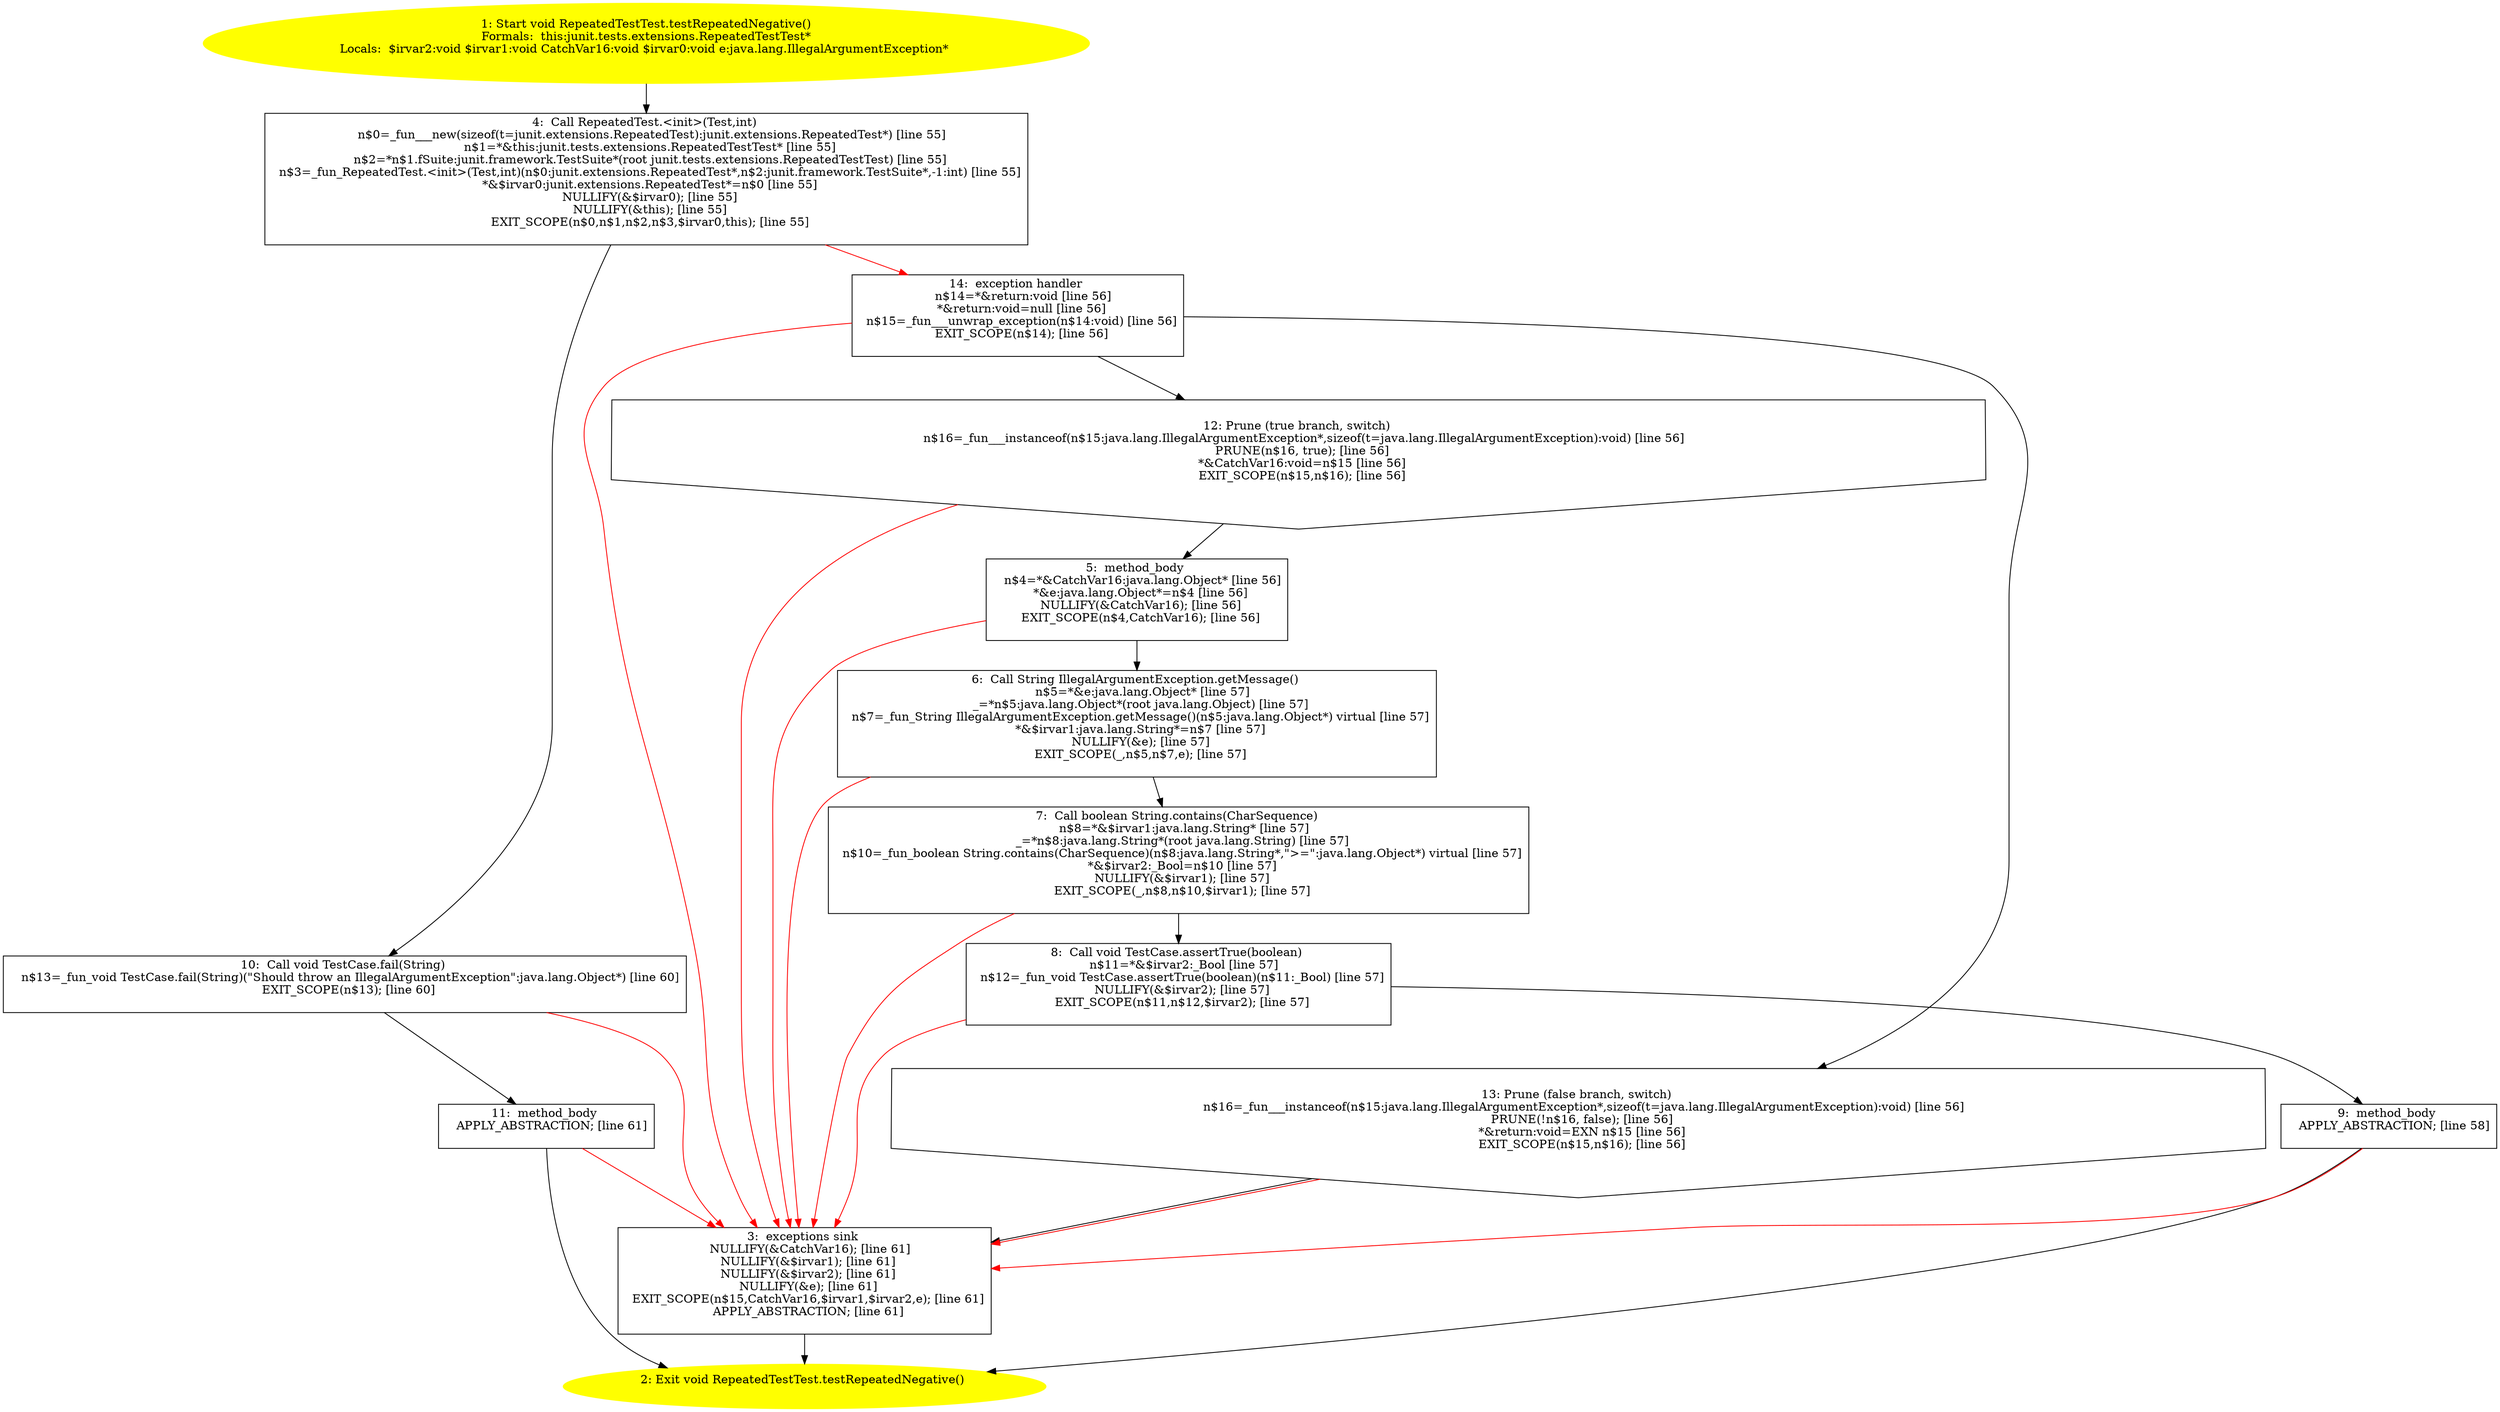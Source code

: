 /* @generated */
digraph cfg {
"junit.tests.extensions.RepeatedTestTest.testRepeatedNegative():void.d2677587def007804d5294d36694197e_1" [label="1: Start void RepeatedTestTest.testRepeatedNegative()\nFormals:  this:junit.tests.extensions.RepeatedTestTest*\nLocals:  $irvar2:void $irvar1:void CatchVar16:void $irvar0:void e:java.lang.IllegalArgumentException* \n  " color=yellow style=filled]
	

	 "junit.tests.extensions.RepeatedTestTest.testRepeatedNegative():void.d2677587def007804d5294d36694197e_1" -> "junit.tests.extensions.RepeatedTestTest.testRepeatedNegative():void.d2677587def007804d5294d36694197e_4" ;
"junit.tests.extensions.RepeatedTestTest.testRepeatedNegative():void.d2677587def007804d5294d36694197e_2" [label="2: Exit void RepeatedTestTest.testRepeatedNegative() \n  " color=yellow style=filled]
	

"junit.tests.extensions.RepeatedTestTest.testRepeatedNegative():void.d2677587def007804d5294d36694197e_3" [label="3:  exceptions sink \n   NULLIFY(&CatchVar16); [line 61]\n  NULLIFY(&$irvar1); [line 61]\n  NULLIFY(&$irvar2); [line 61]\n  NULLIFY(&e); [line 61]\n  EXIT_SCOPE(n$15,CatchVar16,$irvar1,$irvar2,e); [line 61]\n  APPLY_ABSTRACTION; [line 61]\n " shape="box"]
	

	 "junit.tests.extensions.RepeatedTestTest.testRepeatedNegative():void.d2677587def007804d5294d36694197e_3" -> "junit.tests.extensions.RepeatedTestTest.testRepeatedNegative():void.d2677587def007804d5294d36694197e_2" ;
"junit.tests.extensions.RepeatedTestTest.testRepeatedNegative():void.d2677587def007804d5294d36694197e_4" [label="4:  Call RepeatedTest.<init>(Test,int) \n   n$0=_fun___new(sizeof(t=junit.extensions.RepeatedTest):junit.extensions.RepeatedTest*) [line 55]\n  n$1=*&this:junit.tests.extensions.RepeatedTestTest* [line 55]\n  n$2=*n$1.fSuite:junit.framework.TestSuite*(root junit.tests.extensions.RepeatedTestTest) [line 55]\n  n$3=_fun_RepeatedTest.<init>(Test,int)(n$0:junit.extensions.RepeatedTest*,n$2:junit.framework.TestSuite*,-1:int) [line 55]\n  *&$irvar0:junit.extensions.RepeatedTest*=n$0 [line 55]\n  NULLIFY(&$irvar0); [line 55]\n  NULLIFY(&this); [line 55]\n  EXIT_SCOPE(n$0,n$1,n$2,n$3,$irvar0,this); [line 55]\n " shape="box"]
	

	 "junit.tests.extensions.RepeatedTestTest.testRepeatedNegative():void.d2677587def007804d5294d36694197e_4" -> "junit.tests.extensions.RepeatedTestTest.testRepeatedNegative():void.d2677587def007804d5294d36694197e_10" ;
	 "junit.tests.extensions.RepeatedTestTest.testRepeatedNegative():void.d2677587def007804d5294d36694197e_4" -> "junit.tests.extensions.RepeatedTestTest.testRepeatedNegative():void.d2677587def007804d5294d36694197e_14" [color="red" ];
"junit.tests.extensions.RepeatedTestTest.testRepeatedNegative():void.d2677587def007804d5294d36694197e_5" [label="5:  method_body \n   n$4=*&CatchVar16:java.lang.Object* [line 56]\n  *&e:java.lang.Object*=n$4 [line 56]\n  NULLIFY(&CatchVar16); [line 56]\n  EXIT_SCOPE(n$4,CatchVar16); [line 56]\n " shape="box"]
	

	 "junit.tests.extensions.RepeatedTestTest.testRepeatedNegative():void.d2677587def007804d5294d36694197e_5" -> "junit.tests.extensions.RepeatedTestTest.testRepeatedNegative():void.d2677587def007804d5294d36694197e_6" ;
	 "junit.tests.extensions.RepeatedTestTest.testRepeatedNegative():void.d2677587def007804d5294d36694197e_5" -> "junit.tests.extensions.RepeatedTestTest.testRepeatedNegative():void.d2677587def007804d5294d36694197e_3" [color="red" ];
"junit.tests.extensions.RepeatedTestTest.testRepeatedNegative():void.d2677587def007804d5294d36694197e_6" [label="6:  Call String IllegalArgumentException.getMessage() \n   n$5=*&e:java.lang.Object* [line 57]\n  _=*n$5:java.lang.Object*(root java.lang.Object) [line 57]\n  n$7=_fun_String IllegalArgumentException.getMessage()(n$5:java.lang.Object*) virtual [line 57]\n  *&$irvar1:java.lang.String*=n$7 [line 57]\n  NULLIFY(&e); [line 57]\n  EXIT_SCOPE(_,n$5,n$7,e); [line 57]\n " shape="box"]
	

	 "junit.tests.extensions.RepeatedTestTest.testRepeatedNegative():void.d2677587def007804d5294d36694197e_6" -> "junit.tests.extensions.RepeatedTestTest.testRepeatedNegative():void.d2677587def007804d5294d36694197e_7" ;
	 "junit.tests.extensions.RepeatedTestTest.testRepeatedNegative():void.d2677587def007804d5294d36694197e_6" -> "junit.tests.extensions.RepeatedTestTest.testRepeatedNegative():void.d2677587def007804d5294d36694197e_3" [color="red" ];
"junit.tests.extensions.RepeatedTestTest.testRepeatedNegative():void.d2677587def007804d5294d36694197e_7" [label="7:  Call boolean String.contains(CharSequence) \n   n$8=*&$irvar1:java.lang.String* [line 57]\n  _=*n$8:java.lang.String*(root java.lang.String) [line 57]\n  n$10=_fun_boolean String.contains(CharSequence)(n$8:java.lang.String*,\">=\":java.lang.Object*) virtual [line 57]\n  *&$irvar2:_Bool=n$10 [line 57]\n  NULLIFY(&$irvar1); [line 57]\n  EXIT_SCOPE(_,n$8,n$10,$irvar1); [line 57]\n " shape="box"]
	

	 "junit.tests.extensions.RepeatedTestTest.testRepeatedNegative():void.d2677587def007804d5294d36694197e_7" -> "junit.tests.extensions.RepeatedTestTest.testRepeatedNegative():void.d2677587def007804d5294d36694197e_8" ;
	 "junit.tests.extensions.RepeatedTestTest.testRepeatedNegative():void.d2677587def007804d5294d36694197e_7" -> "junit.tests.extensions.RepeatedTestTest.testRepeatedNegative():void.d2677587def007804d5294d36694197e_3" [color="red" ];
"junit.tests.extensions.RepeatedTestTest.testRepeatedNegative():void.d2677587def007804d5294d36694197e_8" [label="8:  Call void TestCase.assertTrue(boolean) \n   n$11=*&$irvar2:_Bool [line 57]\n  n$12=_fun_void TestCase.assertTrue(boolean)(n$11:_Bool) [line 57]\n  NULLIFY(&$irvar2); [line 57]\n  EXIT_SCOPE(n$11,n$12,$irvar2); [line 57]\n " shape="box"]
	

	 "junit.tests.extensions.RepeatedTestTest.testRepeatedNegative():void.d2677587def007804d5294d36694197e_8" -> "junit.tests.extensions.RepeatedTestTest.testRepeatedNegative():void.d2677587def007804d5294d36694197e_9" ;
	 "junit.tests.extensions.RepeatedTestTest.testRepeatedNegative():void.d2677587def007804d5294d36694197e_8" -> "junit.tests.extensions.RepeatedTestTest.testRepeatedNegative():void.d2677587def007804d5294d36694197e_3" [color="red" ];
"junit.tests.extensions.RepeatedTestTest.testRepeatedNegative():void.d2677587def007804d5294d36694197e_9" [label="9:  method_body \n   APPLY_ABSTRACTION; [line 58]\n " shape="box"]
	

	 "junit.tests.extensions.RepeatedTestTest.testRepeatedNegative():void.d2677587def007804d5294d36694197e_9" -> "junit.tests.extensions.RepeatedTestTest.testRepeatedNegative():void.d2677587def007804d5294d36694197e_2" ;
	 "junit.tests.extensions.RepeatedTestTest.testRepeatedNegative():void.d2677587def007804d5294d36694197e_9" -> "junit.tests.extensions.RepeatedTestTest.testRepeatedNegative():void.d2677587def007804d5294d36694197e_3" [color="red" ];
"junit.tests.extensions.RepeatedTestTest.testRepeatedNegative():void.d2677587def007804d5294d36694197e_10" [label="10:  Call void TestCase.fail(String) \n   n$13=_fun_void TestCase.fail(String)(\"Should throw an IllegalArgumentException\":java.lang.Object*) [line 60]\n  EXIT_SCOPE(n$13); [line 60]\n " shape="box"]
	

	 "junit.tests.extensions.RepeatedTestTest.testRepeatedNegative():void.d2677587def007804d5294d36694197e_10" -> "junit.tests.extensions.RepeatedTestTest.testRepeatedNegative():void.d2677587def007804d5294d36694197e_11" ;
	 "junit.tests.extensions.RepeatedTestTest.testRepeatedNegative():void.d2677587def007804d5294d36694197e_10" -> "junit.tests.extensions.RepeatedTestTest.testRepeatedNegative():void.d2677587def007804d5294d36694197e_3" [color="red" ];
"junit.tests.extensions.RepeatedTestTest.testRepeatedNegative():void.d2677587def007804d5294d36694197e_11" [label="11:  method_body \n   APPLY_ABSTRACTION; [line 61]\n " shape="box"]
	

	 "junit.tests.extensions.RepeatedTestTest.testRepeatedNegative():void.d2677587def007804d5294d36694197e_11" -> "junit.tests.extensions.RepeatedTestTest.testRepeatedNegative():void.d2677587def007804d5294d36694197e_2" ;
	 "junit.tests.extensions.RepeatedTestTest.testRepeatedNegative():void.d2677587def007804d5294d36694197e_11" -> "junit.tests.extensions.RepeatedTestTest.testRepeatedNegative():void.d2677587def007804d5294d36694197e_3" [color="red" ];
"junit.tests.extensions.RepeatedTestTest.testRepeatedNegative():void.d2677587def007804d5294d36694197e_12" [label="12: Prune (true branch, switch) \n   n$16=_fun___instanceof(n$15:java.lang.IllegalArgumentException*,sizeof(t=java.lang.IllegalArgumentException):void) [line 56]\n  PRUNE(n$16, true); [line 56]\n  *&CatchVar16:void=n$15 [line 56]\n  EXIT_SCOPE(n$15,n$16); [line 56]\n " shape="invhouse"]
	

	 "junit.tests.extensions.RepeatedTestTest.testRepeatedNegative():void.d2677587def007804d5294d36694197e_12" -> "junit.tests.extensions.RepeatedTestTest.testRepeatedNegative():void.d2677587def007804d5294d36694197e_5" ;
	 "junit.tests.extensions.RepeatedTestTest.testRepeatedNegative():void.d2677587def007804d5294d36694197e_12" -> "junit.tests.extensions.RepeatedTestTest.testRepeatedNegative():void.d2677587def007804d5294d36694197e_3" [color="red" ];
"junit.tests.extensions.RepeatedTestTest.testRepeatedNegative():void.d2677587def007804d5294d36694197e_13" [label="13: Prune (false branch, switch) \n   n$16=_fun___instanceof(n$15:java.lang.IllegalArgumentException*,sizeof(t=java.lang.IllegalArgumentException):void) [line 56]\n  PRUNE(!n$16, false); [line 56]\n  *&return:void=EXN n$15 [line 56]\n  EXIT_SCOPE(n$15,n$16); [line 56]\n " shape="invhouse"]
	

	 "junit.tests.extensions.RepeatedTestTest.testRepeatedNegative():void.d2677587def007804d5294d36694197e_13" -> "junit.tests.extensions.RepeatedTestTest.testRepeatedNegative():void.d2677587def007804d5294d36694197e_3" ;
	 "junit.tests.extensions.RepeatedTestTest.testRepeatedNegative():void.d2677587def007804d5294d36694197e_13" -> "junit.tests.extensions.RepeatedTestTest.testRepeatedNegative():void.d2677587def007804d5294d36694197e_3" [color="red" ];
"junit.tests.extensions.RepeatedTestTest.testRepeatedNegative():void.d2677587def007804d5294d36694197e_14" [label="14:  exception handler \n   n$14=*&return:void [line 56]\n  *&return:void=null [line 56]\n  n$15=_fun___unwrap_exception(n$14:void) [line 56]\n  EXIT_SCOPE(n$14); [line 56]\n " shape="box"]
	

	 "junit.tests.extensions.RepeatedTestTest.testRepeatedNegative():void.d2677587def007804d5294d36694197e_14" -> "junit.tests.extensions.RepeatedTestTest.testRepeatedNegative():void.d2677587def007804d5294d36694197e_12" ;
	 "junit.tests.extensions.RepeatedTestTest.testRepeatedNegative():void.d2677587def007804d5294d36694197e_14" -> "junit.tests.extensions.RepeatedTestTest.testRepeatedNegative():void.d2677587def007804d5294d36694197e_13" ;
	 "junit.tests.extensions.RepeatedTestTest.testRepeatedNegative():void.d2677587def007804d5294d36694197e_14" -> "junit.tests.extensions.RepeatedTestTest.testRepeatedNegative():void.d2677587def007804d5294d36694197e_3" [color="red" ];
}
